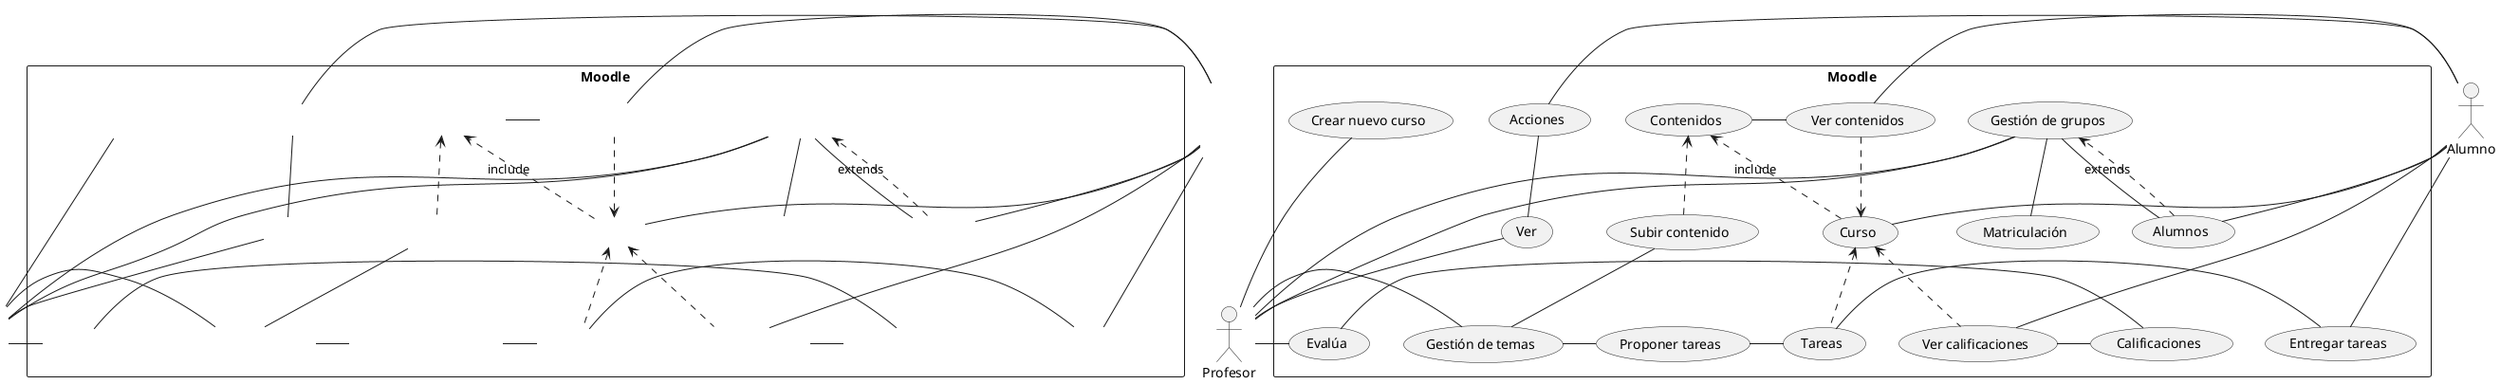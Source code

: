 @startuml
:Alumno:
:Profesor:
rectangle Moodle{
:Alumno: -down- (Curso)
(Curso)
(Alumnos)
(Tareas)
(Matriculación)
(Calificaciones)
(Crear nuevo curso)
(Contenidos)
(Ver) -up- (Acciones)
:Profesor: -up- (Ver)
:Profesor: -left- (Gestión de grupos)
:Profesor: -down- (Gestión de grupos)
(Gestión de grupos) -d- (Alumnos)
(Gestión de grupos) -down- (Matriculación)
(Alumnos) .down.>(Gestión de grupos) :extends
:Alumno: -down- (Acciones)
:Alumno: -right-(Entregar tareas)
(Entregar tareas) -right- (Tareas)
:Alumno: -up- (Ver calificaciones)
(Ver calificaciones) .up.>(Curso)
(Curso) .down.>(Contenidos) :include
(Contenidos) - (Ver contenidos)
:Alumno: -left- (Ver contenidos)
(Ver calificaciones) - Calificaciones
:Profesor: -d- (Crear nuevo curso)
:Profesor: -right- (Gestión de temas)
(Gestión de temas) - (Proponer tareas)
(Proponer tareas) - (Tareas)
(Tareas) .up.>(Curso)
(Ver contenidos) .>(Curso)
(Gestión de temas) -up- (Subir contenido)
(Subir contenido) .up.> (Contenidos)
:Profesor: -left- (Evalúa)
(Evalúa)- (Calificaciones)
:Alumno: -right- (Alumnos) 
}
@enduml
